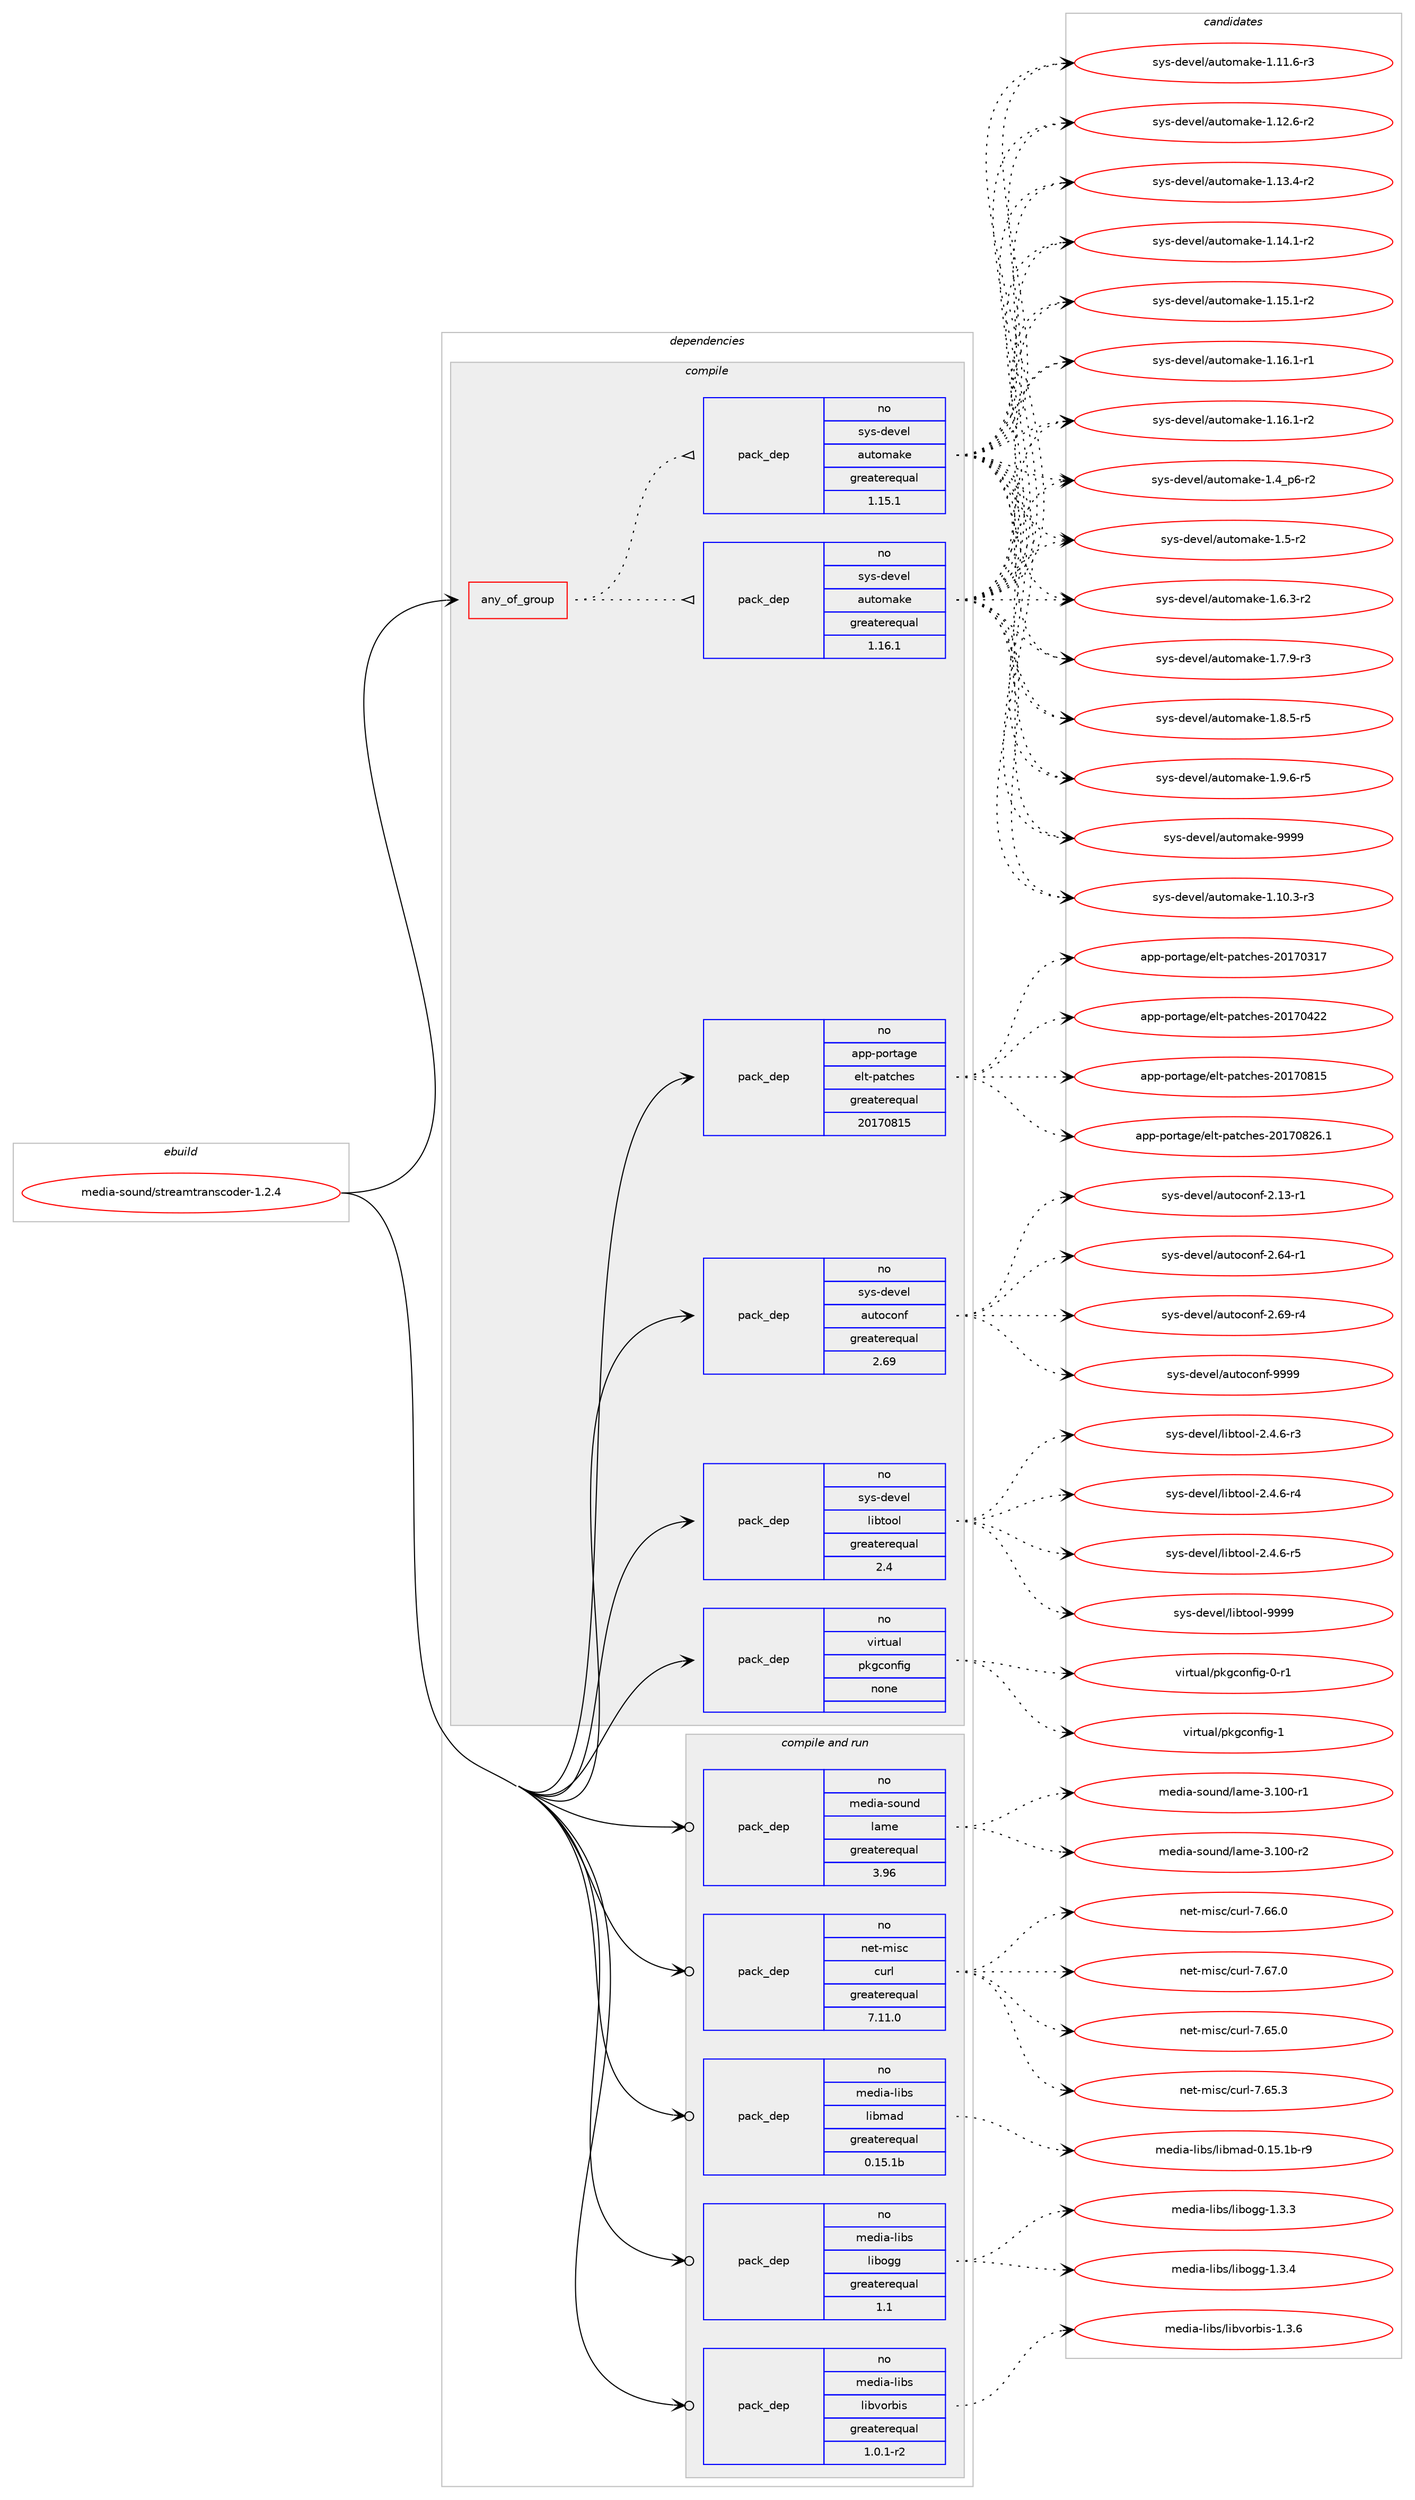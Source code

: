 digraph prolog {

# *************
# Graph options
# *************

newrank=true;
concentrate=true;
compound=true;
graph [rankdir=LR,fontname=Helvetica,fontsize=10,ranksep=1.5];#, ranksep=2.5, nodesep=0.2];
edge  [arrowhead=vee];
node  [fontname=Helvetica,fontsize=10];

# **********
# The ebuild
# **********

subgraph cluster_leftcol {
color=gray;
rank=same;
label=<<i>ebuild</i>>;
id [label="media-sound/streamtranscoder-1.2.4", color=red, width=4, href="../media-sound/streamtranscoder-1.2.4.svg"];
}

# ****************
# The dependencies
# ****************

subgraph cluster_midcol {
color=gray;
label=<<i>dependencies</i>>;
subgraph cluster_compile {
fillcolor="#eeeeee";
style=filled;
label=<<i>compile</i>>;
subgraph any13599 {
dependency803888 [label=<<TABLE BORDER="0" CELLBORDER="1" CELLSPACING="0" CELLPADDING="4"><TR><TD CELLPADDING="10">any_of_group</TD></TR></TABLE>>, shape=none, color=red];subgraph pack594621 {
dependency803889 [label=<<TABLE BORDER="0" CELLBORDER="1" CELLSPACING="0" CELLPADDING="4" WIDTH="220"><TR><TD ROWSPAN="6" CELLPADDING="30">pack_dep</TD></TR><TR><TD WIDTH="110">no</TD></TR><TR><TD>sys-devel</TD></TR><TR><TD>automake</TD></TR><TR><TD>greaterequal</TD></TR><TR><TD>1.16.1</TD></TR></TABLE>>, shape=none, color=blue];
}
dependency803888:e -> dependency803889:w [weight=20,style="dotted",arrowhead="oinv"];
subgraph pack594622 {
dependency803890 [label=<<TABLE BORDER="0" CELLBORDER="1" CELLSPACING="0" CELLPADDING="4" WIDTH="220"><TR><TD ROWSPAN="6" CELLPADDING="30">pack_dep</TD></TR><TR><TD WIDTH="110">no</TD></TR><TR><TD>sys-devel</TD></TR><TR><TD>automake</TD></TR><TR><TD>greaterequal</TD></TR><TR><TD>1.15.1</TD></TR></TABLE>>, shape=none, color=blue];
}
dependency803888:e -> dependency803890:w [weight=20,style="dotted",arrowhead="oinv"];
}
id:e -> dependency803888:w [weight=20,style="solid",arrowhead="vee"];
subgraph pack594623 {
dependency803891 [label=<<TABLE BORDER="0" CELLBORDER="1" CELLSPACING="0" CELLPADDING="4" WIDTH="220"><TR><TD ROWSPAN="6" CELLPADDING="30">pack_dep</TD></TR><TR><TD WIDTH="110">no</TD></TR><TR><TD>app-portage</TD></TR><TR><TD>elt-patches</TD></TR><TR><TD>greaterequal</TD></TR><TR><TD>20170815</TD></TR></TABLE>>, shape=none, color=blue];
}
id:e -> dependency803891:w [weight=20,style="solid",arrowhead="vee"];
subgraph pack594624 {
dependency803892 [label=<<TABLE BORDER="0" CELLBORDER="1" CELLSPACING="0" CELLPADDING="4" WIDTH="220"><TR><TD ROWSPAN="6" CELLPADDING="30">pack_dep</TD></TR><TR><TD WIDTH="110">no</TD></TR><TR><TD>sys-devel</TD></TR><TR><TD>autoconf</TD></TR><TR><TD>greaterequal</TD></TR><TR><TD>2.69</TD></TR></TABLE>>, shape=none, color=blue];
}
id:e -> dependency803892:w [weight=20,style="solid",arrowhead="vee"];
subgraph pack594625 {
dependency803893 [label=<<TABLE BORDER="0" CELLBORDER="1" CELLSPACING="0" CELLPADDING="4" WIDTH="220"><TR><TD ROWSPAN="6" CELLPADDING="30">pack_dep</TD></TR><TR><TD WIDTH="110">no</TD></TR><TR><TD>sys-devel</TD></TR><TR><TD>libtool</TD></TR><TR><TD>greaterequal</TD></TR><TR><TD>2.4</TD></TR></TABLE>>, shape=none, color=blue];
}
id:e -> dependency803893:w [weight=20,style="solid",arrowhead="vee"];
subgraph pack594626 {
dependency803894 [label=<<TABLE BORDER="0" CELLBORDER="1" CELLSPACING="0" CELLPADDING="4" WIDTH="220"><TR><TD ROWSPAN="6" CELLPADDING="30">pack_dep</TD></TR><TR><TD WIDTH="110">no</TD></TR><TR><TD>virtual</TD></TR><TR><TD>pkgconfig</TD></TR><TR><TD>none</TD></TR><TR><TD></TD></TR></TABLE>>, shape=none, color=blue];
}
id:e -> dependency803894:w [weight=20,style="solid",arrowhead="vee"];
}
subgraph cluster_compileandrun {
fillcolor="#eeeeee";
style=filled;
label=<<i>compile and run</i>>;
subgraph pack594627 {
dependency803895 [label=<<TABLE BORDER="0" CELLBORDER="1" CELLSPACING="0" CELLPADDING="4" WIDTH="220"><TR><TD ROWSPAN="6" CELLPADDING="30">pack_dep</TD></TR><TR><TD WIDTH="110">no</TD></TR><TR><TD>media-libs</TD></TR><TR><TD>libmad</TD></TR><TR><TD>greaterequal</TD></TR><TR><TD>0.15.1b</TD></TR></TABLE>>, shape=none, color=blue];
}
id:e -> dependency803895:w [weight=20,style="solid",arrowhead="odotvee"];
subgraph pack594628 {
dependency803896 [label=<<TABLE BORDER="0" CELLBORDER="1" CELLSPACING="0" CELLPADDING="4" WIDTH="220"><TR><TD ROWSPAN="6" CELLPADDING="30">pack_dep</TD></TR><TR><TD WIDTH="110">no</TD></TR><TR><TD>media-libs</TD></TR><TR><TD>libogg</TD></TR><TR><TD>greaterequal</TD></TR><TR><TD>1.1</TD></TR></TABLE>>, shape=none, color=blue];
}
id:e -> dependency803896:w [weight=20,style="solid",arrowhead="odotvee"];
subgraph pack594629 {
dependency803897 [label=<<TABLE BORDER="0" CELLBORDER="1" CELLSPACING="0" CELLPADDING="4" WIDTH="220"><TR><TD ROWSPAN="6" CELLPADDING="30">pack_dep</TD></TR><TR><TD WIDTH="110">no</TD></TR><TR><TD>media-libs</TD></TR><TR><TD>libvorbis</TD></TR><TR><TD>greaterequal</TD></TR><TR><TD>1.0.1-r2</TD></TR></TABLE>>, shape=none, color=blue];
}
id:e -> dependency803897:w [weight=20,style="solid",arrowhead="odotvee"];
subgraph pack594630 {
dependency803898 [label=<<TABLE BORDER="0" CELLBORDER="1" CELLSPACING="0" CELLPADDING="4" WIDTH="220"><TR><TD ROWSPAN="6" CELLPADDING="30">pack_dep</TD></TR><TR><TD WIDTH="110">no</TD></TR><TR><TD>media-sound</TD></TR><TR><TD>lame</TD></TR><TR><TD>greaterequal</TD></TR><TR><TD>3.96</TD></TR></TABLE>>, shape=none, color=blue];
}
id:e -> dependency803898:w [weight=20,style="solid",arrowhead="odotvee"];
subgraph pack594631 {
dependency803899 [label=<<TABLE BORDER="0" CELLBORDER="1" CELLSPACING="0" CELLPADDING="4" WIDTH="220"><TR><TD ROWSPAN="6" CELLPADDING="30">pack_dep</TD></TR><TR><TD WIDTH="110">no</TD></TR><TR><TD>net-misc</TD></TR><TR><TD>curl</TD></TR><TR><TD>greaterequal</TD></TR><TR><TD>7.11.0</TD></TR></TABLE>>, shape=none, color=blue];
}
id:e -> dependency803899:w [weight=20,style="solid",arrowhead="odotvee"];
}
subgraph cluster_run {
fillcolor="#eeeeee";
style=filled;
label=<<i>run</i>>;
}
}

# **************
# The candidates
# **************

subgraph cluster_choices {
rank=same;
color=gray;
label=<<i>candidates</i>>;

subgraph choice594621 {
color=black;
nodesep=1;
choice11512111545100101118101108479711711611110997107101454946494846514511451 [label="sys-devel/automake-1.10.3-r3", color=red, width=4,href="../sys-devel/automake-1.10.3-r3.svg"];
choice11512111545100101118101108479711711611110997107101454946494946544511451 [label="sys-devel/automake-1.11.6-r3", color=red, width=4,href="../sys-devel/automake-1.11.6-r3.svg"];
choice11512111545100101118101108479711711611110997107101454946495046544511450 [label="sys-devel/automake-1.12.6-r2", color=red, width=4,href="../sys-devel/automake-1.12.6-r2.svg"];
choice11512111545100101118101108479711711611110997107101454946495146524511450 [label="sys-devel/automake-1.13.4-r2", color=red, width=4,href="../sys-devel/automake-1.13.4-r2.svg"];
choice11512111545100101118101108479711711611110997107101454946495246494511450 [label="sys-devel/automake-1.14.1-r2", color=red, width=4,href="../sys-devel/automake-1.14.1-r2.svg"];
choice11512111545100101118101108479711711611110997107101454946495346494511450 [label="sys-devel/automake-1.15.1-r2", color=red, width=4,href="../sys-devel/automake-1.15.1-r2.svg"];
choice11512111545100101118101108479711711611110997107101454946495446494511449 [label="sys-devel/automake-1.16.1-r1", color=red, width=4,href="../sys-devel/automake-1.16.1-r1.svg"];
choice11512111545100101118101108479711711611110997107101454946495446494511450 [label="sys-devel/automake-1.16.1-r2", color=red, width=4,href="../sys-devel/automake-1.16.1-r2.svg"];
choice115121115451001011181011084797117116111109971071014549465295112544511450 [label="sys-devel/automake-1.4_p6-r2", color=red, width=4,href="../sys-devel/automake-1.4_p6-r2.svg"];
choice11512111545100101118101108479711711611110997107101454946534511450 [label="sys-devel/automake-1.5-r2", color=red, width=4,href="../sys-devel/automake-1.5-r2.svg"];
choice115121115451001011181011084797117116111109971071014549465446514511450 [label="sys-devel/automake-1.6.3-r2", color=red, width=4,href="../sys-devel/automake-1.6.3-r2.svg"];
choice115121115451001011181011084797117116111109971071014549465546574511451 [label="sys-devel/automake-1.7.9-r3", color=red, width=4,href="../sys-devel/automake-1.7.9-r3.svg"];
choice115121115451001011181011084797117116111109971071014549465646534511453 [label="sys-devel/automake-1.8.5-r5", color=red, width=4,href="../sys-devel/automake-1.8.5-r5.svg"];
choice115121115451001011181011084797117116111109971071014549465746544511453 [label="sys-devel/automake-1.9.6-r5", color=red, width=4,href="../sys-devel/automake-1.9.6-r5.svg"];
choice115121115451001011181011084797117116111109971071014557575757 [label="sys-devel/automake-9999", color=red, width=4,href="../sys-devel/automake-9999.svg"];
dependency803889:e -> choice11512111545100101118101108479711711611110997107101454946494846514511451:w [style=dotted,weight="100"];
dependency803889:e -> choice11512111545100101118101108479711711611110997107101454946494946544511451:w [style=dotted,weight="100"];
dependency803889:e -> choice11512111545100101118101108479711711611110997107101454946495046544511450:w [style=dotted,weight="100"];
dependency803889:e -> choice11512111545100101118101108479711711611110997107101454946495146524511450:w [style=dotted,weight="100"];
dependency803889:e -> choice11512111545100101118101108479711711611110997107101454946495246494511450:w [style=dotted,weight="100"];
dependency803889:e -> choice11512111545100101118101108479711711611110997107101454946495346494511450:w [style=dotted,weight="100"];
dependency803889:e -> choice11512111545100101118101108479711711611110997107101454946495446494511449:w [style=dotted,weight="100"];
dependency803889:e -> choice11512111545100101118101108479711711611110997107101454946495446494511450:w [style=dotted,weight="100"];
dependency803889:e -> choice115121115451001011181011084797117116111109971071014549465295112544511450:w [style=dotted,weight="100"];
dependency803889:e -> choice11512111545100101118101108479711711611110997107101454946534511450:w [style=dotted,weight="100"];
dependency803889:e -> choice115121115451001011181011084797117116111109971071014549465446514511450:w [style=dotted,weight="100"];
dependency803889:e -> choice115121115451001011181011084797117116111109971071014549465546574511451:w [style=dotted,weight="100"];
dependency803889:e -> choice115121115451001011181011084797117116111109971071014549465646534511453:w [style=dotted,weight="100"];
dependency803889:e -> choice115121115451001011181011084797117116111109971071014549465746544511453:w [style=dotted,weight="100"];
dependency803889:e -> choice115121115451001011181011084797117116111109971071014557575757:w [style=dotted,weight="100"];
}
subgraph choice594622 {
color=black;
nodesep=1;
choice11512111545100101118101108479711711611110997107101454946494846514511451 [label="sys-devel/automake-1.10.3-r3", color=red, width=4,href="../sys-devel/automake-1.10.3-r3.svg"];
choice11512111545100101118101108479711711611110997107101454946494946544511451 [label="sys-devel/automake-1.11.6-r3", color=red, width=4,href="../sys-devel/automake-1.11.6-r3.svg"];
choice11512111545100101118101108479711711611110997107101454946495046544511450 [label="sys-devel/automake-1.12.6-r2", color=red, width=4,href="../sys-devel/automake-1.12.6-r2.svg"];
choice11512111545100101118101108479711711611110997107101454946495146524511450 [label="sys-devel/automake-1.13.4-r2", color=red, width=4,href="../sys-devel/automake-1.13.4-r2.svg"];
choice11512111545100101118101108479711711611110997107101454946495246494511450 [label="sys-devel/automake-1.14.1-r2", color=red, width=4,href="../sys-devel/automake-1.14.1-r2.svg"];
choice11512111545100101118101108479711711611110997107101454946495346494511450 [label="sys-devel/automake-1.15.1-r2", color=red, width=4,href="../sys-devel/automake-1.15.1-r2.svg"];
choice11512111545100101118101108479711711611110997107101454946495446494511449 [label="sys-devel/automake-1.16.1-r1", color=red, width=4,href="../sys-devel/automake-1.16.1-r1.svg"];
choice11512111545100101118101108479711711611110997107101454946495446494511450 [label="sys-devel/automake-1.16.1-r2", color=red, width=4,href="../sys-devel/automake-1.16.1-r2.svg"];
choice115121115451001011181011084797117116111109971071014549465295112544511450 [label="sys-devel/automake-1.4_p6-r2", color=red, width=4,href="../sys-devel/automake-1.4_p6-r2.svg"];
choice11512111545100101118101108479711711611110997107101454946534511450 [label="sys-devel/automake-1.5-r2", color=red, width=4,href="../sys-devel/automake-1.5-r2.svg"];
choice115121115451001011181011084797117116111109971071014549465446514511450 [label="sys-devel/automake-1.6.3-r2", color=red, width=4,href="../sys-devel/automake-1.6.3-r2.svg"];
choice115121115451001011181011084797117116111109971071014549465546574511451 [label="sys-devel/automake-1.7.9-r3", color=red, width=4,href="../sys-devel/automake-1.7.9-r3.svg"];
choice115121115451001011181011084797117116111109971071014549465646534511453 [label="sys-devel/automake-1.8.5-r5", color=red, width=4,href="../sys-devel/automake-1.8.5-r5.svg"];
choice115121115451001011181011084797117116111109971071014549465746544511453 [label="sys-devel/automake-1.9.6-r5", color=red, width=4,href="../sys-devel/automake-1.9.6-r5.svg"];
choice115121115451001011181011084797117116111109971071014557575757 [label="sys-devel/automake-9999", color=red, width=4,href="../sys-devel/automake-9999.svg"];
dependency803890:e -> choice11512111545100101118101108479711711611110997107101454946494846514511451:w [style=dotted,weight="100"];
dependency803890:e -> choice11512111545100101118101108479711711611110997107101454946494946544511451:w [style=dotted,weight="100"];
dependency803890:e -> choice11512111545100101118101108479711711611110997107101454946495046544511450:w [style=dotted,weight="100"];
dependency803890:e -> choice11512111545100101118101108479711711611110997107101454946495146524511450:w [style=dotted,weight="100"];
dependency803890:e -> choice11512111545100101118101108479711711611110997107101454946495246494511450:w [style=dotted,weight="100"];
dependency803890:e -> choice11512111545100101118101108479711711611110997107101454946495346494511450:w [style=dotted,weight="100"];
dependency803890:e -> choice11512111545100101118101108479711711611110997107101454946495446494511449:w [style=dotted,weight="100"];
dependency803890:e -> choice11512111545100101118101108479711711611110997107101454946495446494511450:w [style=dotted,weight="100"];
dependency803890:e -> choice115121115451001011181011084797117116111109971071014549465295112544511450:w [style=dotted,weight="100"];
dependency803890:e -> choice11512111545100101118101108479711711611110997107101454946534511450:w [style=dotted,weight="100"];
dependency803890:e -> choice115121115451001011181011084797117116111109971071014549465446514511450:w [style=dotted,weight="100"];
dependency803890:e -> choice115121115451001011181011084797117116111109971071014549465546574511451:w [style=dotted,weight="100"];
dependency803890:e -> choice115121115451001011181011084797117116111109971071014549465646534511453:w [style=dotted,weight="100"];
dependency803890:e -> choice115121115451001011181011084797117116111109971071014549465746544511453:w [style=dotted,weight="100"];
dependency803890:e -> choice115121115451001011181011084797117116111109971071014557575757:w [style=dotted,weight="100"];
}
subgraph choice594623 {
color=black;
nodesep=1;
choice97112112451121111141169710310147101108116451129711699104101115455048495548514955 [label="app-portage/elt-patches-20170317", color=red, width=4,href="../app-portage/elt-patches-20170317.svg"];
choice97112112451121111141169710310147101108116451129711699104101115455048495548525050 [label="app-portage/elt-patches-20170422", color=red, width=4,href="../app-portage/elt-patches-20170422.svg"];
choice97112112451121111141169710310147101108116451129711699104101115455048495548564953 [label="app-portage/elt-patches-20170815", color=red, width=4,href="../app-portage/elt-patches-20170815.svg"];
choice971121124511211111411697103101471011081164511297116991041011154550484955485650544649 [label="app-portage/elt-patches-20170826.1", color=red, width=4,href="../app-portage/elt-patches-20170826.1.svg"];
dependency803891:e -> choice97112112451121111141169710310147101108116451129711699104101115455048495548514955:w [style=dotted,weight="100"];
dependency803891:e -> choice97112112451121111141169710310147101108116451129711699104101115455048495548525050:w [style=dotted,weight="100"];
dependency803891:e -> choice97112112451121111141169710310147101108116451129711699104101115455048495548564953:w [style=dotted,weight="100"];
dependency803891:e -> choice971121124511211111411697103101471011081164511297116991041011154550484955485650544649:w [style=dotted,weight="100"];
}
subgraph choice594624 {
color=black;
nodesep=1;
choice1151211154510010111810110847971171161119911111010245504649514511449 [label="sys-devel/autoconf-2.13-r1", color=red, width=4,href="../sys-devel/autoconf-2.13-r1.svg"];
choice1151211154510010111810110847971171161119911111010245504654524511449 [label="sys-devel/autoconf-2.64-r1", color=red, width=4,href="../sys-devel/autoconf-2.64-r1.svg"];
choice1151211154510010111810110847971171161119911111010245504654574511452 [label="sys-devel/autoconf-2.69-r4", color=red, width=4,href="../sys-devel/autoconf-2.69-r4.svg"];
choice115121115451001011181011084797117116111991111101024557575757 [label="sys-devel/autoconf-9999", color=red, width=4,href="../sys-devel/autoconf-9999.svg"];
dependency803892:e -> choice1151211154510010111810110847971171161119911111010245504649514511449:w [style=dotted,weight="100"];
dependency803892:e -> choice1151211154510010111810110847971171161119911111010245504654524511449:w [style=dotted,weight="100"];
dependency803892:e -> choice1151211154510010111810110847971171161119911111010245504654574511452:w [style=dotted,weight="100"];
dependency803892:e -> choice115121115451001011181011084797117116111991111101024557575757:w [style=dotted,weight="100"];
}
subgraph choice594625 {
color=black;
nodesep=1;
choice1151211154510010111810110847108105981161111111084550465246544511451 [label="sys-devel/libtool-2.4.6-r3", color=red, width=4,href="../sys-devel/libtool-2.4.6-r3.svg"];
choice1151211154510010111810110847108105981161111111084550465246544511452 [label="sys-devel/libtool-2.4.6-r4", color=red, width=4,href="../sys-devel/libtool-2.4.6-r4.svg"];
choice1151211154510010111810110847108105981161111111084550465246544511453 [label="sys-devel/libtool-2.4.6-r5", color=red, width=4,href="../sys-devel/libtool-2.4.6-r5.svg"];
choice1151211154510010111810110847108105981161111111084557575757 [label="sys-devel/libtool-9999", color=red, width=4,href="../sys-devel/libtool-9999.svg"];
dependency803893:e -> choice1151211154510010111810110847108105981161111111084550465246544511451:w [style=dotted,weight="100"];
dependency803893:e -> choice1151211154510010111810110847108105981161111111084550465246544511452:w [style=dotted,weight="100"];
dependency803893:e -> choice1151211154510010111810110847108105981161111111084550465246544511453:w [style=dotted,weight="100"];
dependency803893:e -> choice1151211154510010111810110847108105981161111111084557575757:w [style=dotted,weight="100"];
}
subgraph choice594626 {
color=black;
nodesep=1;
choice11810511411611797108471121071039911111010210510345484511449 [label="virtual/pkgconfig-0-r1", color=red, width=4,href="../virtual/pkgconfig-0-r1.svg"];
choice1181051141161179710847112107103991111101021051034549 [label="virtual/pkgconfig-1", color=red, width=4,href="../virtual/pkgconfig-1.svg"];
dependency803894:e -> choice11810511411611797108471121071039911111010210510345484511449:w [style=dotted,weight="100"];
dependency803894:e -> choice1181051141161179710847112107103991111101021051034549:w [style=dotted,weight="100"];
}
subgraph choice594627 {
color=black;
nodesep=1;
choice10910110010597451081059811547108105981099710045484649534649984511457 [label="media-libs/libmad-0.15.1b-r9", color=red, width=4,href="../media-libs/libmad-0.15.1b-r9.svg"];
dependency803895:e -> choice10910110010597451081059811547108105981099710045484649534649984511457:w [style=dotted,weight="100"];
}
subgraph choice594628 {
color=black;
nodesep=1;
choice1091011001059745108105981154710810598111103103454946514651 [label="media-libs/libogg-1.3.3", color=red, width=4,href="../media-libs/libogg-1.3.3.svg"];
choice1091011001059745108105981154710810598111103103454946514652 [label="media-libs/libogg-1.3.4", color=red, width=4,href="../media-libs/libogg-1.3.4.svg"];
dependency803896:e -> choice1091011001059745108105981154710810598111103103454946514651:w [style=dotted,weight="100"];
dependency803896:e -> choice1091011001059745108105981154710810598111103103454946514652:w [style=dotted,weight="100"];
}
subgraph choice594629 {
color=black;
nodesep=1;
choice109101100105974510810598115471081059811811111498105115454946514654 [label="media-libs/libvorbis-1.3.6", color=red, width=4,href="../media-libs/libvorbis-1.3.6.svg"];
dependency803897:e -> choice109101100105974510810598115471081059811811111498105115454946514654:w [style=dotted,weight="100"];
}
subgraph choice594630 {
color=black;
nodesep=1;
choice109101100105974511511111711010047108971091014551464948484511449 [label="media-sound/lame-3.100-r1", color=red, width=4,href="../media-sound/lame-3.100-r1.svg"];
choice109101100105974511511111711010047108971091014551464948484511450 [label="media-sound/lame-3.100-r2", color=red, width=4,href="../media-sound/lame-3.100-r2.svg"];
dependency803898:e -> choice109101100105974511511111711010047108971091014551464948484511449:w [style=dotted,weight="100"];
dependency803898:e -> choice109101100105974511511111711010047108971091014551464948484511450:w [style=dotted,weight="100"];
}
subgraph choice594631 {
color=black;
nodesep=1;
choice1101011164510910511599479911711410845554654534648 [label="net-misc/curl-7.65.0", color=red, width=4,href="../net-misc/curl-7.65.0.svg"];
choice1101011164510910511599479911711410845554654534651 [label="net-misc/curl-7.65.3", color=red, width=4,href="../net-misc/curl-7.65.3.svg"];
choice1101011164510910511599479911711410845554654544648 [label="net-misc/curl-7.66.0", color=red, width=4,href="../net-misc/curl-7.66.0.svg"];
choice1101011164510910511599479911711410845554654554648 [label="net-misc/curl-7.67.0", color=red, width=4,href="../net-misc/curl-7.67.0.svg"];
dependency803899:e -> choice1101011164510910511599479911711410845554654534648:w [style=dotted,weight="100"];
dependency803899:e -> choice1101011164510910511599479911711410845554654534651:w [style=dotted,weight="100"];
dependency803899:e -> choice1101011164510910511599479911711410845554654544648:w [style=dotted,weight="100"];
dependency803899:e -> choice1101011164510910511599479911711410845554654554648:w [style=dotted,weight="100"];
}
}

}
